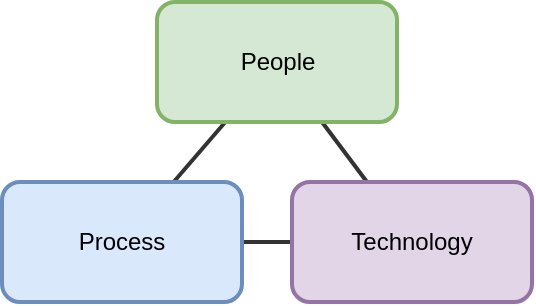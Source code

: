 <mxfile version="10.7.7" type="device">
    <diagram id="8swvhjimAStfEv3QiS_M" name="Ourchitecture"><mxGraphModel><root><mxCell id="0"/><mxCell id="1" parent="0"/><mxCell id="5" value="" style="strokeColor=#333333;strokeWidth=2;html=1;endArrow=none" edge="1" parent="1" source="2" target="3"><mxGeometry relative="1" as="geometry"/></mxCell><mxCell id="6" value="" style="strokeColor=#333333;strokeWidth=2;html=1;endArrow=none" edge="1" parent="1" source="3" target="4"><mxGeometry relative="1" as="geometry"/></mxCell><mxCell id="7" value="" style="strokeColor=#333333;strokeWidth=2;html=1;endArrow=none" edge="1" parent="1" source="4" target="2"><mxGeometry relative="1" as="geometry"/></mxCell><userobject xmlns="http://www.w3.org/1999/xhtml" label="People" link="https://ourchitecture.github.io/people" id="2"><mxCell xmlns="" style="strokeColor=#82b366;strokeWidth=2;html=1;fontSize=12;rounded=1;whiteSpace=wrap;fillColor=#d5e8d4" vertex="1" parent="1"><mxGeometry x="87.5" y="10" width="120" height="60" as="geometry"/></mxCell></userobject><userobject xmlns="http://www.w3.org/1999/xhtml" label="Process" link="https://ourchitecture.github.io/process" id="3"><mxCell xmlns="" style="strokeColor=#6c8ebf;strokeWidth=2;html=1;fontSize=12;rounded=1;whiteSpace=wrap;fillColor=#dae8fc" vertex="1" parent="1"><mxGeometry x="10" y="100" width="120" height="60" as="geometry"/></mxCell></userobject><userobject xmlns="http://www.w3.org/1999/xhtml" label="Technology" link="https://ourchitecture.github.io/technology" id="4"><mxCell xmlns="" style="strokeColor=#9673a6;strokeWidth=2;html=1;fontSize=12;rounded=1;whiteSpace=wrap;fillColor=#e1d5e7" vertex="1" parent="1"><mxGeometry x="155" y="100" width="120" height="60" as="geometry"/></mxCell></userobject></root></mxGraphModel></diagram>
</mxfile>
